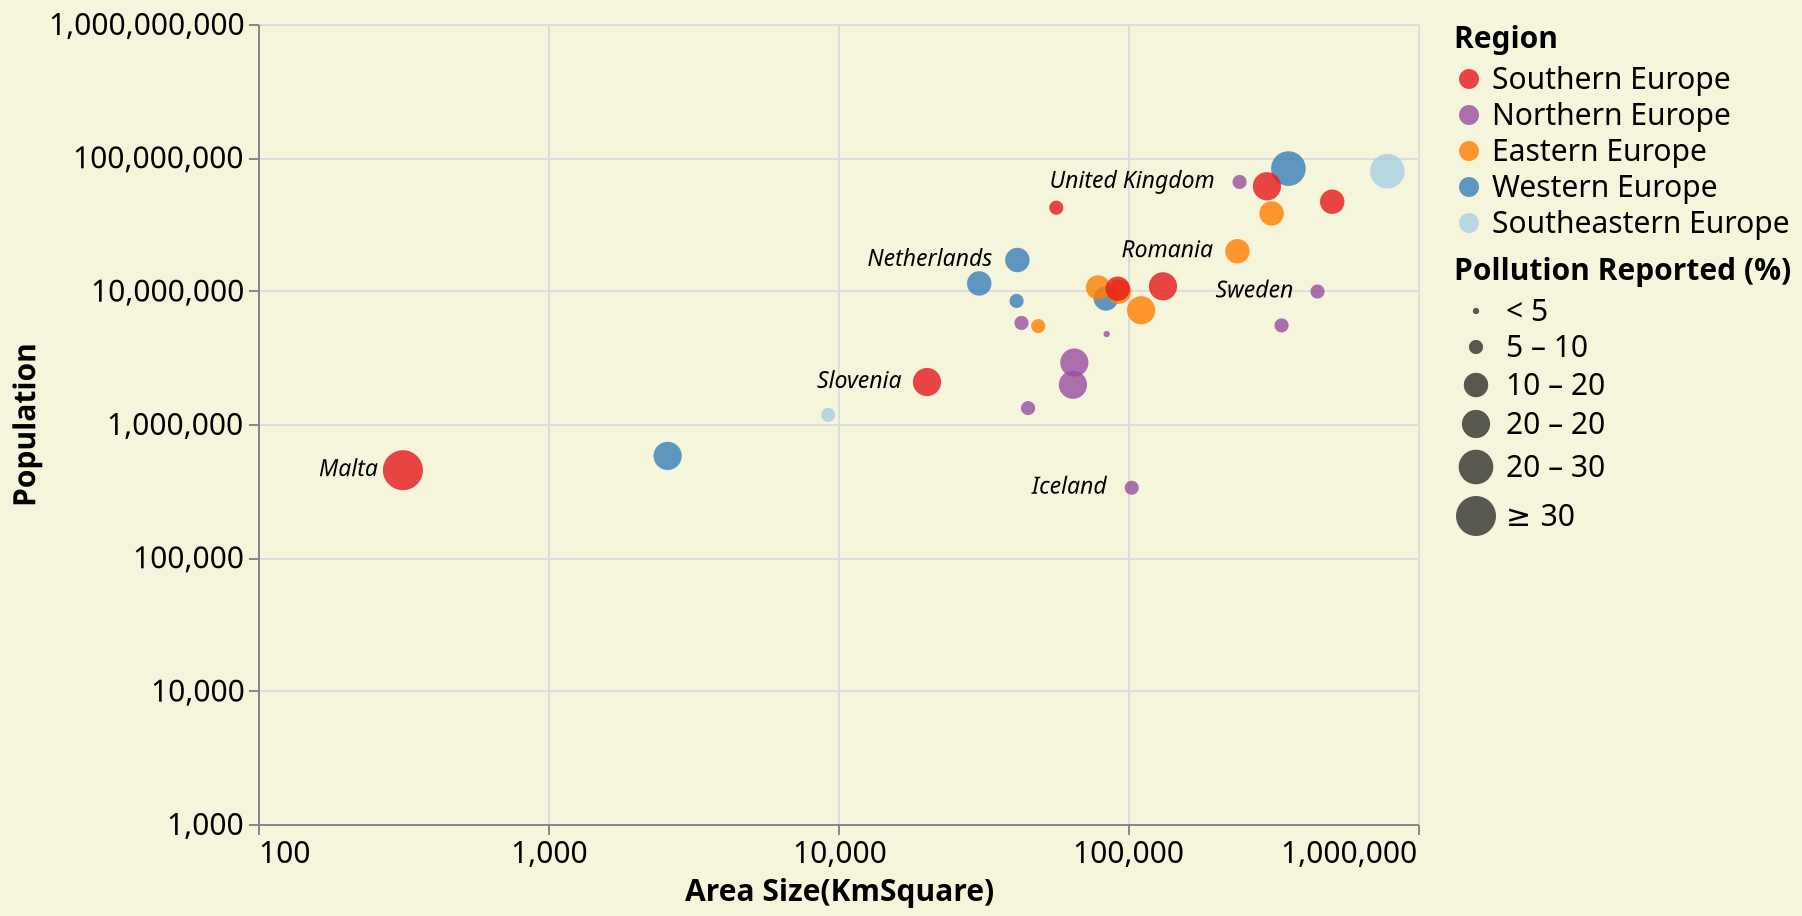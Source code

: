 {
  "$schema": "https://vega.github.io/schema/vega-lite/v4.json",
  "width": 580,
  "height": 400,
  "background": "#f5f5dc",
  "data": {
    "values": [
      {
        "country": "Austria",
        "Size (kmSquare)": 83879,
        "Population": 8736668,
        "PercentageofreportedPollution": 10.7,
        "Region": "Western Europe",
        "LifeExpectancy": 81.8,
        "avg_high_temp": 54.2,
        "avg_low_temp": 37.4,
        "avg_precipitation": 39.3
      },
      {
        "country": "Belgium",
        "Size (kmSquare)": 30689,
        "Population": 11331422,
        "PercentageofreportedPollution": 13.2,
        "Region": "Western Europe",
        "LifeExpectancy": 81.5,
        "avg_high_temp": 55.5,
        "avg_low_temp": 42,
        "avg_precipitation": 33.1
      },
      {
        "country": "Bulgaria",
        "Size (kmSquare)": 110994,
        "Population": 7127822,
        "PercentageofreportedPollution": 15.1,
        "Region": "Eastern Europe",
        "LifeExpectancy": 74.9,
        "avg_high_temp": 59.3,
        "avg_low_temp": 43.4,
        "avg_precipitation": 24.7
      },
      {
        "country": "Switzerland",
        "Size (kmSquare)": 41285,
        "Population": 8373338,
        "PercentageofreportedPollution": 8.9,
        "Region": "Western Europe",
        "LifeExpectancy": 83.7,
        "avg_high_temp": 62.3,
        "avg_low_temp": 48,
        "avg_precipitation": 41.1
      },
      {
        "country": "Cyprus",
        "Size (kmSquare)": 9251,
        "Population": 1170187,
        "PercentageofreportedPollution": 9.2,
        "Region": "Southeastern Europe",
        "LifeExpectancy": 82.7,
        "avg_high_temp": 75.1,
        "avg_low_temp": 57.5,
        "avg_precipitation": 15.4
      },
      {
        "country": "Czechia",
        "Size (kmSquare)": 78866,
        "Population": 10566332,
        "PercentageofreportedPollution": 13.5,
        "Region": "Eastern Europe",
        "LifeExpectancy": 79.1,
        "avg_high_temp": 51.4,
        "avg_low_temp": 37.3,
        "avg_precipitation": 27.4
      },
      {
        "country": "Germany",
        "Size (kmSquare)": 357386,
        "Population": 82348669,
        "PercentageofreportedPollution": 23.2,
        "Region": "Western Europe",
        "LifeExpectancy": 81,
        "avg_high_temp": 51.4,
        "avg_low_temp": 41.6,
        "avg_precipitation": 23.9
      },
      {
        "country": "Denmark",
        "Size (kmSquare)": 42933,
        "Population": 5728010,
        "PercentageofreportedPollution": 6.8,
        "Region": "Northern Europe",
        "LifeExpectancy": 80.9,
        "avg_high_temp": 48.4,
        "avg_low_temp": 35.9,
        "avg_precipitation": 25.6
      },
      {
        "country": "Estonia",
        "Size (kmSquare)": 45227,
        "Population": 1315790,
        "PercentageofreportedPollution": 9.9,
        "Region": "Northern Europe",
        "LifeExpectancy": 78,
        "avg_high_temp": 43.9,
        "avg_low_temp": 31.3,
        "avg_precipitation": 21.9
      },
      {
        "country": "Greece",
        "Size (kmSquare)": 131957,
        "Population": 10775971,
        "PercentageofreportedPollution": 19.6,
        "Region": "Southern Europe",
        "LifeExpectancy": 81.5,
        "avg_high_temp": 60.5,
        "avg_low_temp": 45.6,
        "avg_precipitation": 30.7
      },
      {
        "country": "Spain",
        "Size (kmSquare)": 505990,
        "Population": 46440000,
        "PercentageofreportedPollution": 10.1,
        "Region": "Southern Europe",
        "LifeExpectancy": 83.5,
        "avg_high_temp": 54,
        "avg_low_temp": 40.5,
        "avg_precipitation": 29.4
      },
      {
        "country": "Finland",
        "Size (kmSquare)": 338440,
        "Population": 5487000,
        "PercentageofreportedPollution": 7.2,
        "Region": "Northern Europe",
        "LifeExpectancy": 81.5,
        "avg_high_temp": 70.1,
        "avg_low_temp": 53.9,
        "avg_precipitation": 25.3
      },
      {
        "country": "Croatia",
        "Size (kmSquare)": 56594,
        "Population": 41910000,
        "PercentageofreportedPollution": 7,
        "Region": "Southern Europe",
        "LifeExpectancy": 78.2,
        "avg_high_temp": 43.1,
        "avg_low_temp": 34.2,
        "avg_precipitation": 38.1
      },
      {
        "country": "Hungary",
        "Size (kmSquare)": 93030,
        "Population": 9830000,
        "PercentageofreportedPollution": 12.8,
        "Region": "Eastern Europe",
        "LifeExpectancy": 76.2,
        "avg_high_temp": 55.2,
        "avg_low_temp": 44,
        "avg_precipitation": 40.8
      },
      {
        "country": "Ireland",
        "Size (kmSquare)": 84421,
        "Population": 4726000,
        "PercentageofreportedPollution": 4.6,
        "Region": "Northern Europe",
        "LifeExpectancy": 81.8,
        "avg_high_temp": 63.8,
        "avg_low_temp": 49.1,
        "avg_precipitation": 30.4
      },
      {
        "country": "Iceland",
        "Size (kmSquare)": 103000,
        "Population": 332529,
        "PercentageofreportedPollution": 7.9,
        "Region": "Northern Europe",
        "LifeExpectancy": 82.2,
        "avg_high_temp": 48.8,
        "avg_low_temp": 38.2,
        "avg_precipitation": 23.2
      },
      {
        "country": "Italy",
        "Size (kmSquare)": 301338,
        "Population": 60670000,
        "PercentageofreportedPollution": 15.1,
        "Region": "Southern Europe",
        "LifeExpectancy": 83.4,
        "avg_high_temp": 49.6,
        "avg_low_temp": 36.9,
        "avg_precipitation": 26.3
      },
      {
        "country": "Lithuania",
        "Size (kmSquare)": 65300,
        "Population": 2889000,
        "PercentageofreportedPollution": 15.6,
        "Region": "Northern Europe",
        "LifeExpectancy": 74.9,
        "avg_high_temp": 54.6,
        "avg_low_temp": 41.2,
        "avg_precipitation": 32.4
      },
      {
        "country": "Luxembourg",
        "Size (kmSquare)": 2586,
        "Population": 576249,
        "PercentageofreportedPollution": 16.1,
        "Region": "Western Europe",
        "LifeExpectancy": 82.7,
        "avg_high_temp": 72.3,
        "avg_low_temp": 59.1,
        "avg_precipitation": 22
      },
      {
        "country": "Latvia",
        "Size (kmSquare)": 64589,
        "Population": 1969000,
        "PercentageofreportedPollution": 17.2,
        "Region": "Northern Europe",
        "LifeExpectancy": 74.9,
        "avg_high_temp": 55.1,
        "avg_low_temp": 43.7,
        "avg_precipitation": 29.7
      },
      {
        "country": "Malta",
        "Size (kmSquare)": 316,
        "Population": 450415,
        "PercentageofreportedPollution": 30.2,
        "Region": "Southern Europe",
        "LifeExpectancy": 82.6,
        "avg_high_temp": 44.1,
        "avg_low_temp": 33.8,
        "avg_precipitation": 44.2
      },
      {
        "country": "Netherlands",
        "Size (kmSquare)": 41543,
        "Population": 16980000,
        "PercentageofreportedPollution": 13.2,
        "Region": "Western Europe",
        "LifeExpectancy": 81.7,
        "avg_high_temp": 56.2,
        "avg_low_temp": 33.8,
        "avg_precipitation": 24.6
      },
      {
        "country": "Poland",
        "Size (kmSquare)": 312679,
        "Population": 37970000,
        "PercentageofreportedPollution": 11.4,
        "Region": "Eastern Europe",
        "LifeExpectancy": 78,
        "avg_high_temp": 57.1,
        "avg_low_temp": 41.1,
        "avg_precipitation": 24.7
      },
      {
        "country": "Portugal",
        "Size (kmSquare)": 92212,
        "Population": 10340000,
        "PercentageofreportedPollution": 13.1,
        "Region": "Southern Europe",
        "LifeExpectancy": 81.3,
        "avg_high_temp": 53,
        "avg_low_temp": 36,
        "avg_precipitation": 26.2
      },
      {
        "country": "Romania",
        "Size (kmSquare)": 238397,
        "Population": 19760000,
        "PercentageofreportedPollution": 14.5,
        "Region": "Eastern Europe",
        "LifeExpectancy": 75.3,
        "avg_high_temp": 53.8,
        "avg_low_temp": 38.7,
        "avg_precipitation": 49.1
      },
      {
        "country": "Sweden",
        "Size (kmSquare)": 450295,
        "Population": 9851000,
        "PercentageofreportedPollution": 6.3,
        "Region": "Northern Europe",
        "LifeExpectancy": 82.4,
        "avg_high_temp": 69.3,
        "avg_low_temp": 52.3,
        "avg_precipitation": 21.7
      },
      {
        "country": "Slovenia",
        "Size (kmSquare)": 20271,
        "Population": 2064000,
        "PercentageofreportedPollution": 15.9,
        "Region": "Southern Europe",
        "LifeExpectancy": 81.2,
        "avg_high_temp": 46.7,
        "avg_low_temp": 33.6,
        "avg_precipitation": 22.6
      },
      {
        "country": "Slovakia",
        "Size (kmSquare)": 49035,
        "Population": 5426000,
        "PercentageofreportedPollution": 9.3,
        "Region": "Eastern Europe",
        "LifeExpectancy": 77.3,
        "avg_high_temp": 50.8,
        "avg_low_temp": 35.8,
        "avg_precipitation": 46.7
      },
      {
        "country": "Turkey",
        "Size (kmSquare)": 783562,
        "Population": 78740000,
        "PercentageofreportedPollution": 24.5,
        "Region": "Southeastern Europe",
        "LifeExpectancy": 78.1,
        "avg_high_temp": 63.9,
        "avg_low_temp": 44.6,
        "avg_precipitation": 25.7
      },
      {
        "country": "United Kingdom",
        "Size (kmSquare)": 242495,
        "Population": 65380000,
        "PercentageofreportedPollution": 9,
        "Region": "Northern Europe",
        "LifeExpectancy": 81.2,
        "avg_high_temp": 55.3,
        "avg_low_temp": 42.9,
        "avg_precipitation": 29.7
      }
    ]
  },
  "params": [
    {
      "name": "Population_Above",
      "value": 0,
      "bind": {
        "input": "range",
        "min": 0,
        "max": 30,
        "step": 5,
        "name": "Pollution Reported(%): "
      }
    },
    {
      "name": "Continent_selection",
      "bind": {
        "input": "select",
        "options": [
          null,
          "Southern Europe",
          "Northern Europe",
          "Eastern Europe",
          "Western Europe",
          "Southeastern Europe"
        ],
        "labels": [
          "Show All",
          "Southern Europe",
          "Northern Europe",
          "Eastern Europe",
          "Western Europe",
          "Southeastern Europe"
        ],
        "name": "Region Selection: "
      }
    }
  ],
  "transform": [
    {
      "filter": "Continent_selection == null || datum.Region == Continent_selection"
    },
    {"filter": "datum.PercentageofreportedPollution > Population_Above"}
  ],
  "encoding": {
    "x": {
      "field": "Size (kmSquare)",
      "type": "quantitative",
      "axis": {
        "title": " Area Size(KmSquare)",
        "tickCount": 4,
        "labelFontSize": 15,
        "titleFontSize": 15
      },
      "scale": {"type": "log", "domain": [100, 1000000]}
    },
    "y": {
      "field": "Population",
      "type": "quantitative",
      "axis": {"tickCount": 6, "labelFontSize": 15, "titleFontSize": 15},
      "scale": {"type": "log", "domain": [1000, 1000000000]}
    }
  },
  "layer": [
    {
      "selection": {
        "continent_highlight": {
          "type": "multi",
          "fields": ["Region"],
          "bind": "legend"
        }
      },
      "mark": "circle",
      "encoding": {
        "x": {
          "field": "Size (kmSquare)",
          "type": "quantitative",
          "axis": {
            "title": " Area Size(KmSquare)",
            "tickCount": 4,
            "labelFontSize": 15,
            "titleFontSize": 15
          },
          "scale": {"type": "log", "domain": [100, 1000000]}
        },
        "y": {
          "field": "Population",
          "type": "quantitative",
          "axis": {"tickCount": 6, "labelFontSize": 15, "titleFontSize": 15},
          "scale": {"type": "log", "domain": [1000, 1000000000]}
        },
        "color": {
          "legend": {
            "title": "Region",
            "titleFontSize": 15,
            "labelFontSize": 15
          },
          "field": "Region",
          "type": "nominal",
          "scale": {
            "domain": [
              "Southern Europe",
              "Northern Europe",
              "Eastern Europe",
              "Western Europe",
              "Southeastern Europe"
            ],
            "range": ["#e41a1c", "#984ea3", "#ff7f00", "#377eb8", "#a6cee3"]
          }
        },
        "opacity": {
          "condition": {"selection": "continent_highlight", "value": 0.8},
          "value": 0.2
        },
        "size": {
          "field": "PercentageofreportedPollution",
          "type": "quantitative",
          "scale": {
            "type": "threshold",
            "domain": [5, 10, 15, 20, 30],
            "range": [10, 50, 150, 200, 300, 400]
          },
          "legend": {
            "format": ".1s",
            "title": "Pollution Reported (%)",
            "titleFontSize": 15,
            "labelFontSize": 15
          }
        },
        "tooltip": [
          {"field": "country", "type": "nominal", "title": "Country"},
          {"field": "Population", "type": "quantitative", "format": ","},
          {
            "field": "LifeExpectancy",
            "type": "quantitative",
            "title": "Life Expectancy",
            "format": ","
          },
          {
            "field": "PercentageofreportedPollution",
            "type": "quantitative",
            "title": " Pollution Reported(%)",
            "format": ","
          },
          {
            "field": "avg_high_temp",
            "type": "quantitative",
            "title": "Average High Temperature(°C)",
            "format": ".2f"
          },
          {
            "field": "avg_low_temp",
            "type": "quantitative",
            "title": "Average Low Temperature(°C)",
            "format": ".2f"
          }
        ]
      }
    },
    {
      "mark": {
        "type": "text",
        "align": "right",
        "baseline": "middle",
        "dx": -12,
        "fontSize": 11.5,
        "fontStyle": "italic"
      },
      "encoding": {
        "text": {"field": "country", "type": "nominal"},
        "color": {"value": "black"},
        "opacity": {
          "condition": {
            "test": "datum['country'] == 'Slovenia' || datum['country'] == 'Sweden' || datum['country'] == 'Romania' || datum['country'] == 'United Kingdom' || datum['country'] == 'Netherlands' || datum['country'] == 'Malta' ||  datum['country'] == 'Iceland'",
            "value": 1
          },
          "value": 0
        }
      }
    }
  ],
  "config": {}
}
